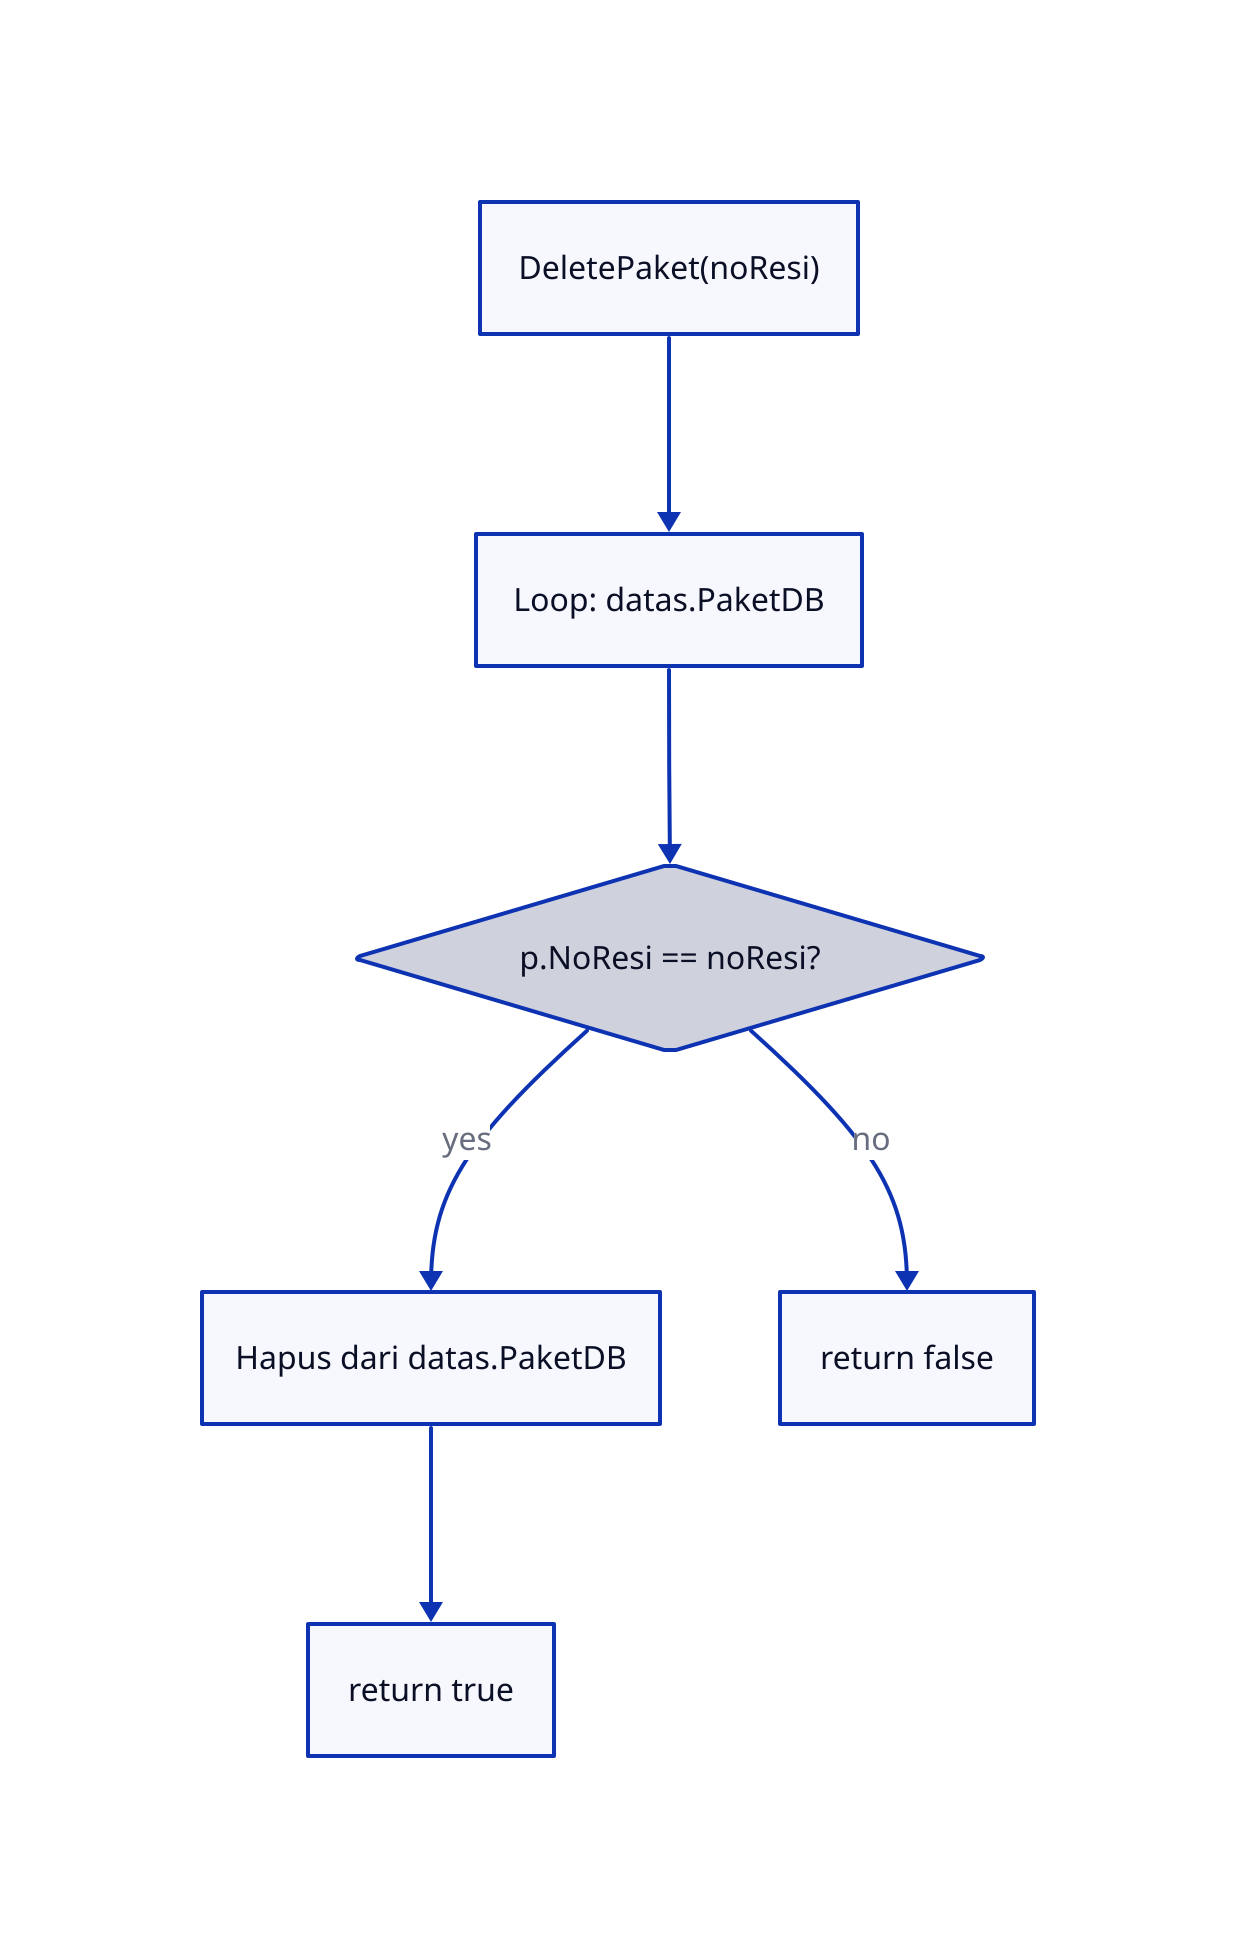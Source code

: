 DeletePaket: {
  label: "DeletePaket(noResi)"
  shape: rectangle
}

LoopPaketDB: {
  label: "Loop: datas.PaketDB"
}

CheckNoResi: {
  label: "p.NoResi == noResi?"
  shape: diamond
}

DeleteFromSlice: {
  label: "Hapus dari datas.PaketDB"
}

ReturnTrue: {
  label: "return true"
  shape: rectangle
}

ReturnFalse: {
  label: "return false"
  shape: rectangle
}

DeletePaket -> LoopPaketDB
LoopPaketDB -> CheckNoResi
CheckNoResi -> DeleteFromSlice: yes
DeleteFromSlice -> ReturnTrue
CheckNoResi -> ReturnFalse: no
